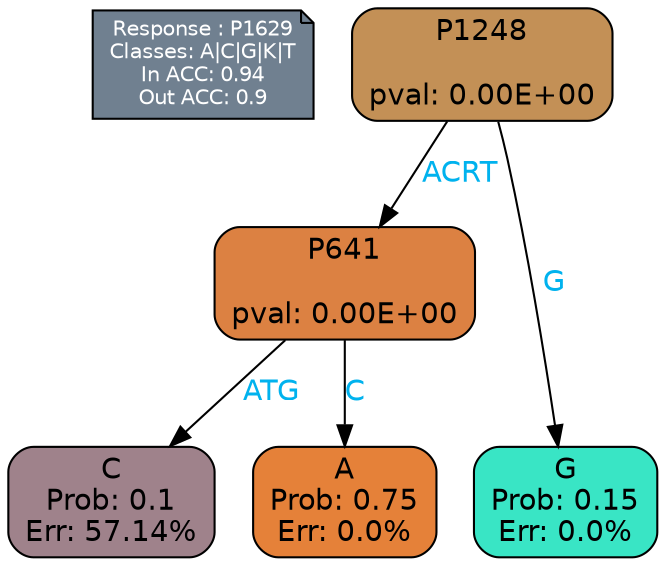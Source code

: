 digraph Tree {
node [shape=box, style="filled, rounded", color="black", fontname=helvetica] ;
graph [ranksep=equally, splines=polylines, bgcolor=transparent, dpi=600] ;
edge [fontname=helvetica] ;
LEGEND [label="Response : P1629
Classes: A|C|G|K|T
In ACC: 0.94
Out ACC: 0.9
",shape=note,align=left,style=filled,fillcolor="slategray",fontcolor="white",fontsize=10];1 [label="P1248

pval: 0.00E+00", fillcolor="#c39056"] ;
2 [label="P641

pval: 0.00E+00", fillcolor="#dc8142"] ;
3 [label="C
Prob: 0.1
Err: 57.14%", fillcolor="#9f828b"] ;
4 [label="A
Prob: 0.75
Err: 0.0%", fillcolor="#e58139"] ;
5 [label="G
Prob: 0.15
Err: 0.0%", fillcolor="#39e5c5"] ;
1 -> 2 [label="ACRT",fontcolor=deepskyblue2] ;
1 -> 5 [label="G",fontcolor=deepskyblue2] ;
2 -> 3 [label="ATG",fontcolor=deepskyblue2] ;
2 -> 4 [label="C",fontcolor=deepskyblue2] ;
{rank = same; 3;4;5;}{rank = same; LEGEND;1;}}